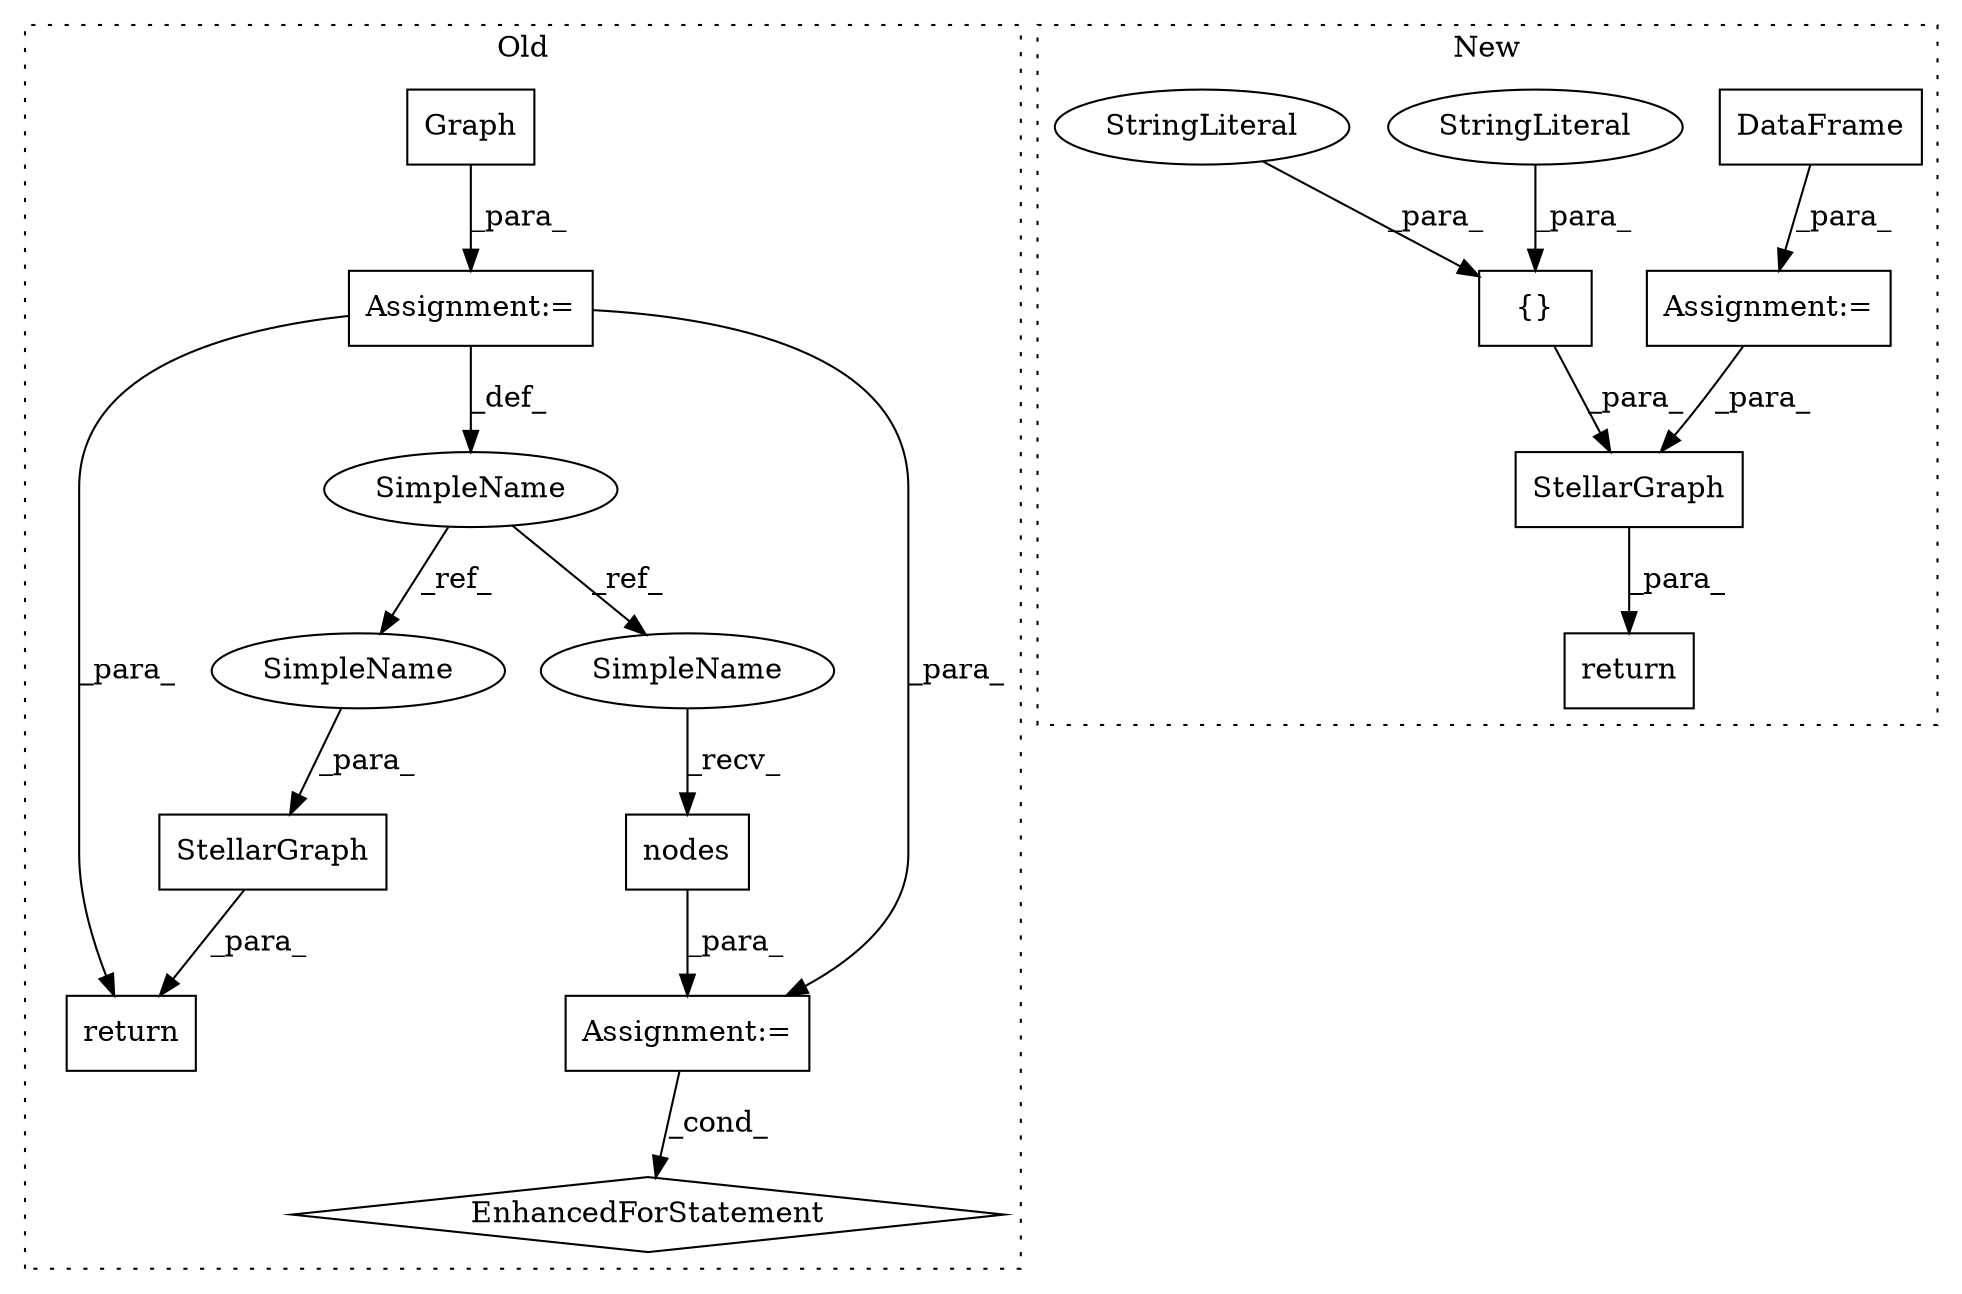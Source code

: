 digraph G {
subgraph cluster0 {
1 [label="StellarGraph" a="32" s="1074,1098" l="13,1" shape="box"];
3 [label="return" a="41" s="1067" l="7" shape="box"];
5 [label="Graph" a="32" s="611" l="7" shape="box"];
11 [label="EnhancedForStatement" a="70" s="902,976" l="57,2" shape="diamond"];
12 [label="SimpleName" a="42" s="600" l="1" shape="ellipse"];
13 [label="nodes" a="32" s="969" l="7" shape="box"];
14 [label="Assignment:=" a="7" s="601" l="1" shape="box"];
15 [label="Assignment:=" a="7" s="902,976" l="57,2" shape="box"];
16 [label="SimpleName" a="42" s="1087" l="1" shape="ellipse"];
17 [label="SimpleName" a="42" s="967" l="1" shape="ellipse"];
label = "Old";
style="dotted";
}
subgraph cluster1 {
2 [label="return" a="41" s="1003" l="7" shape="box"];
4 [label="StellarGraph" a="32" s="1010,1034" l="13,1" shape="box"];
6 [label="{}" a="4" s="977,995" l="1,1" shape="box"];
7 [label="DataFrame" a="32" s="725,778" l="10,1" shape="box"];
8 [label="StringLiteral" a="45" s="978" l="8" shape="ellipse"];
9 [label="StringLiteral" a="45" s="987" l="8" shape="ellipse"];
10 [label="Assignment:=" a="7" s="717" l="1" shape="box"];
label = "New";
style="dotted";
}
1 -> 3 [label="_para_"];
4 -> 2 [label="_para_"];
5 -> 14 [label="_para_"];
6 -> 4 [label="_para_"];
7 -> 10 [label="_para_"];
8 -> 6 [label="_para_"];
9 -> 6 [label="_para_"];
10 -> 4 [label="_para_"];
12 -> 17 [label="_ref_"];
12 -> 16 [label="_ref_"];
13 -> 15 [label="_para_"];
14 -> 3 [label="_para_"];
14 -> 15 [label="_para_"];
14 -> 12 [label="_def_"];
15 -> 11 [label="_cond_"];
16 -> 1 [label="_para_"];
17 -> 13 [label="_recv_"];
}
